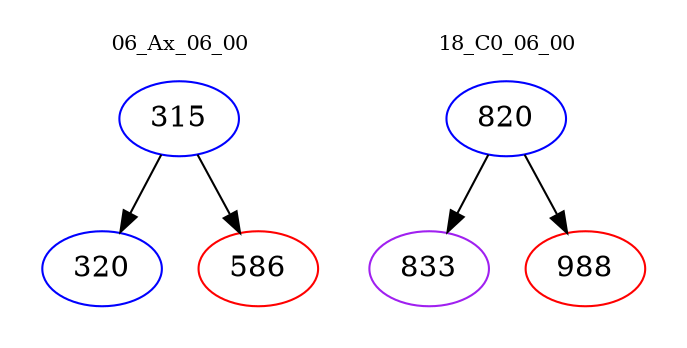 digraph{
subgraph cluster_0 {
color = white
label = "06_Ax_06_00";
fontsize=10;
T0_315 [label="315", color="blue"]
T0_315 -> T0_320 [color="black"]
T0_320 [label="320", color="blue"]
T0_315 -> T0_586 [color="black"]
T0_586 [label="586", color="red"]
}
subgraph cluster_1 {
color = white
label = "18_C0_06_00";
fontsize=10;
T1_820 [label="820", color="blue"]
T1_820 -> T1_833 [color="black"]
T1_833 [label="833", color="purple"]
T1_820 -> T1_988 [color="black"]
T1_988 [label="988", color="red"]
}
}
